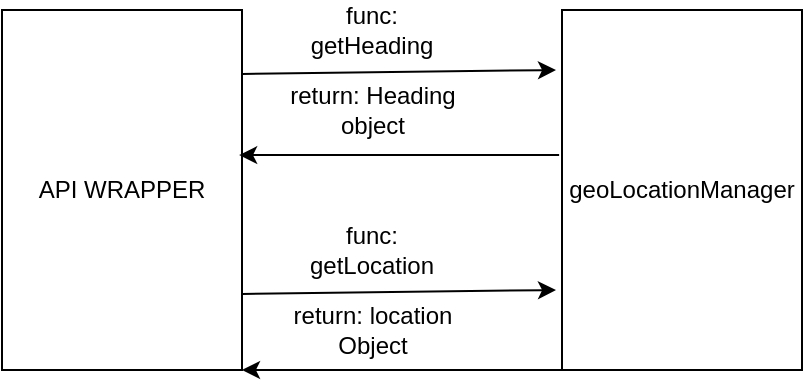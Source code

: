<mxfile version="14.8.6" type="github">
  <diagram id="vyCGWAUfdSxSIY0ACXKW" name="Page-1">
    <mxGraphModel dx="1666" dy="869" grid="1" gridSize="10" guides="1" tooltips="1" connect="1" arrows="1" fold="1" page="1" pageScale="1" pageWidth="850" pageHeight="1100" math="0" shadow="0">
      <root>
        <mxCell id="0" />
        <mxCell id="1" parent="0" />
        <mxCell id="cPcXINQH9cM9ImpzZI84-2" value="geoLocationManager" style="rounded=0;whiteSpace=wrap;html=1;" vertex="1" parent="1">
          <mxGeometry x="520" y="270" width="120" height="180" as="geometry" />
        </mxCell>
        <mxCell id="cPcXINQH9cM9ImpzZI84-5" value="API WRAPPER" style="rounded=0;whiteSpace=wrap;html=1;" vertex="1" parent="1">
          <mxGeometry x="240" y="270" width="120" height="180" as="geometry" />
        </mxCell>
        <mxCell id="cPcXINQH9cM9ImpzZI84-7" value="" style="endArrow=classic;html=1;exitX=1.021;exitY=0.428;exitDx=0;exitDy=0;exitPerimeter=0;entryX=-0.004;entryY=0.417;entryDx=0;entryDy=0;entryPerimeter=0;" edge="1" parent="1">
          <mxGeometry width="50" height="50" relative="1" as="geometry">
            <mxPoint x="360" y="411.98" as="sourcePoint" />
            <mxPoint x="517" y="410.0" as="targetPoint" />
          </mxGeometry>
        </mxCell>
        <mxCell id="cPcXINQH9cM9ImpzZI84-8" value="" style="endArrow=classic;html=1;exitX=1.021;exitY=0.428;exitDx=0;exitDy=0;exitPerimeter=0;entryX=-0.004;entryY=0.417;entryDx=0;entryDy=0;entryPerimeter=0;" edge="1" parent="1">
          <mxGeometry width="50" height="50" relative="1" as="geometry">
            <mxPoint x="360" y="301.98" as="sourcePoint" />
            <mxPoint x="517" y="300" as="targetPoint" />
          </mxGeometry>
        </mxCell>
        <mxCell id="cPcXINQH9cM9ImpzZI84-9" value="func: getHeading" style="text;html=1;strokeColor=none;fillColor=none;align=center;verticalAlign=middle;whiteSpace=wrap;rounded=0;" vertex="1" parent="1">
          <mxGeometry x="405" y="270" width="40" height="20" as="geometry" />
        </mxCell>
        <mxCell id="cPcXINQH9cM9ImpzZI84-11" value="func: getLocation" style="text;html=1;strokeColor=none;fillColor=none;align=center;verticalAlign=middle;whiteSpace=wrap;rounded=0;" vertex="1" parent="1">
          <mxGeometry x="405" y="380" width="40" height="20" as="geometry" />
        </mxCell>
        <mxCell id="cPcXINQH9cM9ImpzZI84-12" value="" style="endArrow=classic;html=1;exitX=0;exitY=1;exitDx=0;exitDy=0;entryX=1;entryY=1;entryDx=0;entryDy=0;" edge="1" parent="1" source="cPcXINQH9cM9ImpzZI84-2" target="cPcXINQH9cM9ImpzZI84-5">
          <mxGeometry width="50" height="50" relative="1" as="geometry">
            <mxPoint x="400" y="460" as="sourcePoint" />
            <mxPoint x="450" y="410" as="targetPoint" />
          </mxGeometry>
        </mxCell>
        <mxCell id="cPcXINQH9cM9ImpzZI84-13" value="return: location Object" style="text;html=1;strokeColor=none;fillColor=none;align=center;verticalAlign=middle;whiteSpace=wrap;rounded=0;" vertex="1" parent="1">
          <mxGeometry x="368" y="420" width="115" height="20" as="geometry" />
        </mxCell>
        <mxCell id="cPcXINQH9cM9ImpzZI84-14" value="" style="endArrow=classic;html=1;exitX=-0.012;exitY=0.403;exitDx=0;exitDy=0;exitPerimeter=0;entryX=0.988;entryY=0.403;entryDx=0;entryDy=0;entryPerimeter=0;" edge="1" parent="1" source="cPcXINQH9cM9ImpzZI84-2" target="cPcXINQH9cM9ImpzZI84-5">
          <mxGeometry width="50" height="50" relative="1" as="geometry">
            <mxPoint x="400" y="460" as="sourcePoint" />
            <mxPoint x="450" y="410" as="targetPoint" />
          </mxGeometry>
        </mxCell>
        <mxCell id="cPcXINQH9cM9ImpzZI84-15" value="return: Heading object" style="text;html=1;strokeColor=none;fillColor=none;align=center;verticalAlign=middle;whiteSpace=wrap;rounded=0;" vertex="1" parent="1">
          <mxGeometry x="378" y="310" width="95" height="20" as="geometry" />
        </mxCell>
      </root>
    </mxGraphModel>
  </diagram>
</mxfile>
